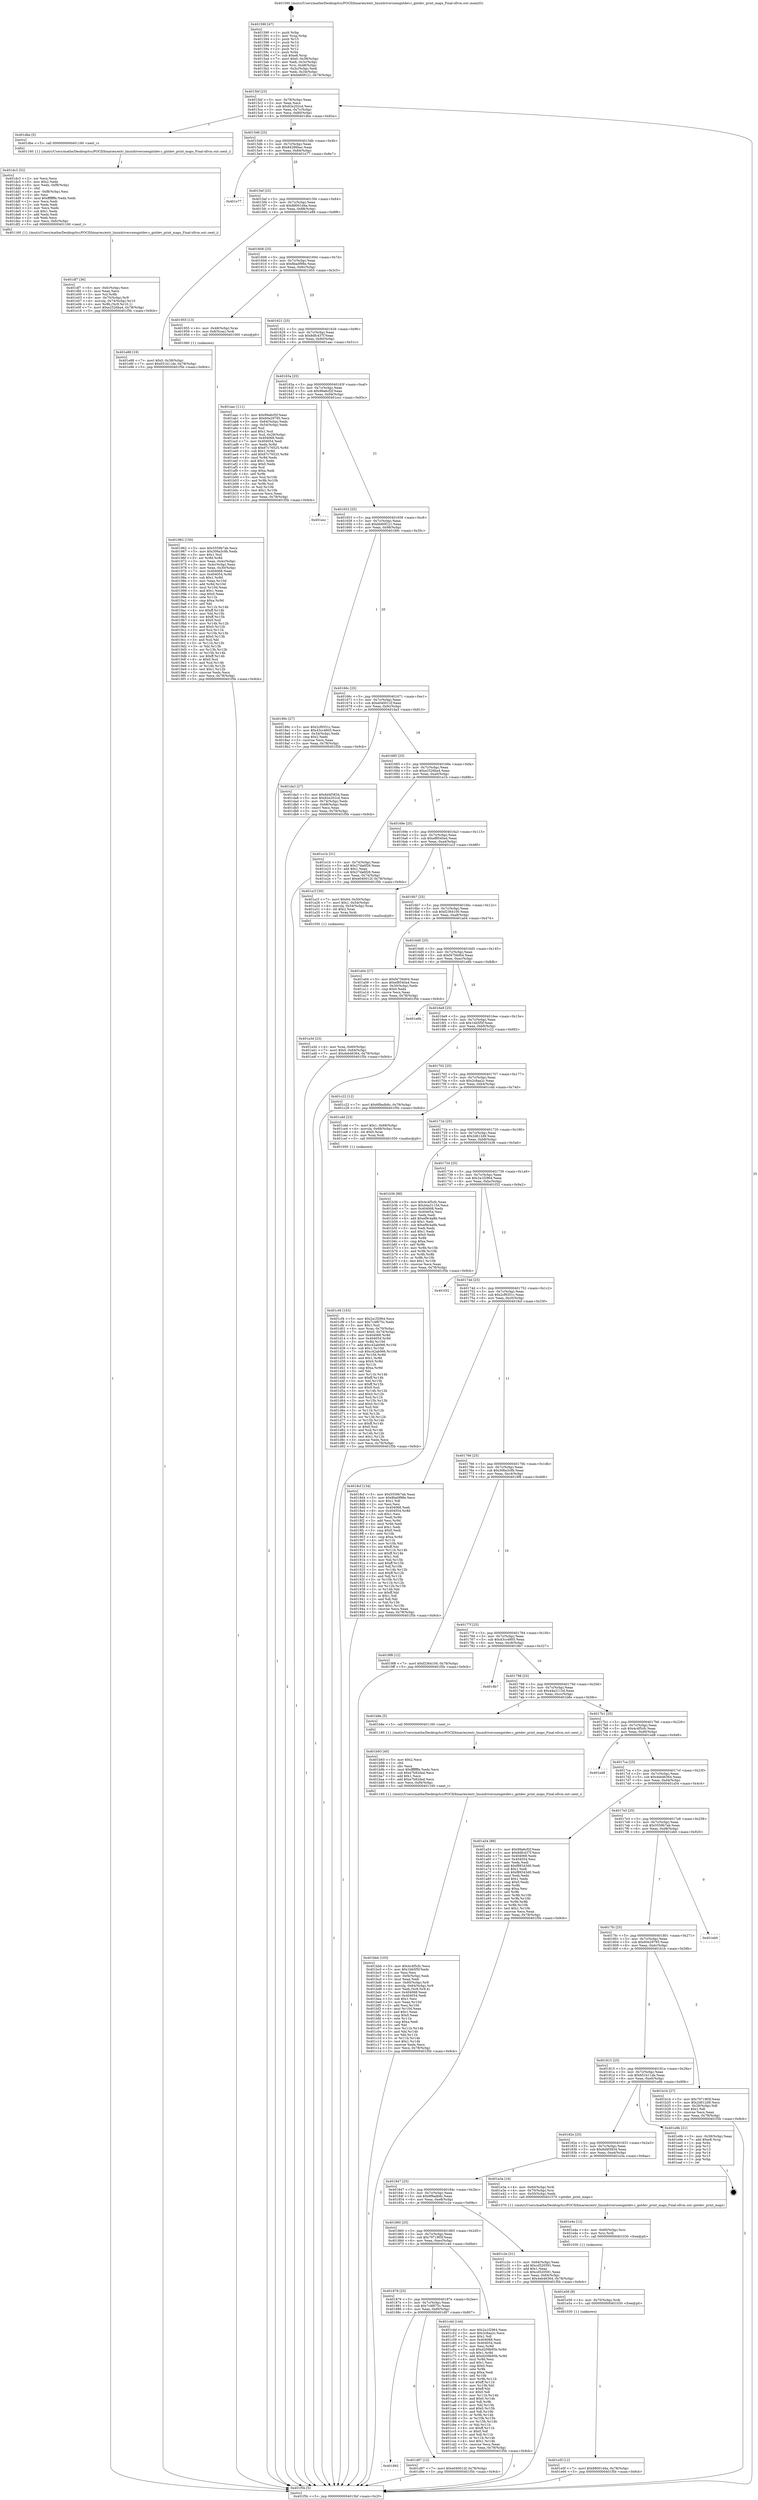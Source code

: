 digraph "0x401590" {
  label = "0x401590 (/mnt/c/Users/mathe/Desktop/tcc/POCII/binaries/extr_linuxdriversxengntdev.c_gntdev_print_maps_Final-ollvm.out::main(0))"
  labelloc = "t"
  node[shape=record]

  Entry [label="",width=0.3,height=0.3,shape=circle,fillcolor=black,style=filled]
  "0x4015bf" [label="{
     0x4015bf [23]\l
     | [instrs]\l
     &nbsp;&nbsp;0x4015bf \<+3\>: mov -0x78(%rbp),%eax\l
     &nbsp;&nbsp;0x4015c2 \<+2\>: mov %eax,%ecx\l
     &nbsp;&nbsp;0x4015c4 \<+6\>: sub $0x82e202cd,%ecx\l
     &nbsp;&nbsp;0x4015ca \<+3\>: mov %eax,-0x7c(%rbp)\l
     &nbsp;&nbsp;0x4015cd \<+3\>: mov %ecx,-0x80(%rbp)\l
     &nbsp;&nbsp;0x4015d0 \<+6\>: je 0000000000401dbe \<main+0x82e\>\l
  }"]
  "0x401dbe" [label="{
     0x401dbe [5]\l
     | [instrs]\l
     &nbsp;&nbsp;0x401dbe \<+5\>: call 0000000000401160 \<next_i\>\l
     | [calls]\l
     &nbsp;&nbsp;0x401160 \{1\} (/mnt/c/Users/mathe/Desktop/tcc/POCII/binaries/extr_linuxdriversxengntdev.c_gntdev_print_maps_Final-ollvm.out::next_i)\l
  }"]
  "0x4015d6" [label="{
     0x4015d6 [25]\l
     | [instrs]\l
     &nbsp;&nbsp;0x4015d6 \<+5\>: jmp 00000000004015db \<main+0x4b\>\l
     &nbsp;&nbsp;0x4015db \<+3\>: mov -0x7c(%rbp),%eax\l
     &nbsp;&nbsp;0x4015de \<+5\>: sub $0x84286bac,%eax\l
     &nbsp;&nbsp;0x4015e3 \<+6\>: mov %eax,-0x84(%rbp)\l
     &nbsp;&nbsp;0x4015e9 \<+6\>: je 0000000000401e77 \<main+0x8e7\>\l
  }"]
  Exit [label="",width=0.3,height=0.3,shape=circle,fillcolor=black,style=filled,peripheries=2]
  "0x401e77" [label="{
     0x401e77\l
  }", style=dashed]
  "0x4015ef" [label="{
     0x4015ef [25]\l
     | [instrs]\l
     &nbsp;&nbsp;0x4015ef \<+5\>: jmp 00000000004015f4 \<main+0x64\>\l
     &nbsp;&nbsp;0x4015f4 \<+3\>: mov -0x7c(%rbp),%eax\l
     &nbsp;&nbsp;0x4015f7 \<+5\>: sub $0x88001d4a,%eax\l
     &nbsp;&nbsp;0x4015fc \<+6\>: mov %eax,-0x88(%rbp)\l
     &nbsp;&nbsp;0x401602 \<+6\>: je 0000000000401e88 \<main+0x8f8\>\l
  }"]
  "0x401e5f" [label="{
     0x401e5f [12]\l
     | [instrs]\l
     &nbsp;&nbsp;0x401e5f \<+7\>: movl $0x88001d4a,-0x78(%rbp)\l
     &nbsp;&nbsp;0x401e66 \<+5\>: jmp 0000000000401f5b \<main+0x9cb\>\l
  }"]
  "0x401e88" [label="{
     0x401e88 [19]\l
     | [instrs]\l
     &nbsp;&nbsp;0x401e88 \<+7\>: movl $0x0,-0x38(%rbp)\l
     &nbsp;&nbsp;0x401e8f \<+7\>: movl $0x651b11de,-0x78(%rbp)\l
     &nbsp;&nbsp;0x401e96 \<+5\>: jmp 0000000000401f5b \<main+0x9cb\>\l
  }"]
  "0x401608" [label="{
     0x401608 [25]\l
     | [instrs]\l
     &nbsp;&nbsp;0x401608 \<+5\>: jmp 000000000040160d \<main+0x7d\>\l
     &nbsp;&nbsp;0x40160d \<+3\>: mov -0x7c(%rbp),%eax\l
     &nbsp;&nbsp;0x401610 \<+5\>: sub $0x8ba0f98e,%eax\l
     &nbsp;&nbsp;0x401615 \<+6\>: mov %eax,-0x8c(%rbp)\l
     &nbsp;&nbsp;0x40161b \<+6\>: je 0000000000401955 \<main+0x3c5\>\l
  }"]
  "0x401e56" [label="{
     0x401e56 [9]\l
     | [instrs]\l
     &nbsp;&nbsp;0x401e56 \<+4\>: mov -0x70(%rbp),%rdi\l
     &nbsp;&nbsp;0x401e5a \<+5\>: call 0000000000401030 \<free@plt\>\l
     | [calls]\l
     &nbsp;&nbsp;0x401030 \{1\} (unknown)\l
  }"]
  "0x401955" [label="{
     0x401955 [13]\l
     | [instrs]\l
     &nbsp;&nbsp;0x401955 \<+4\>: mov -0x48(%rbp),%rax\l
     &nbsp;&nbsp;0x401959 \<+4\>: mov 0x8(%rax),%rdi\l
     &nbsp;&nbsp;0x40195d \<+5\>: call 0000000000401060 \<atoi@plt\>\l
     | [calls]\l
     &nbsp;&nbsp;0x401060 \{1\} (unknown)\l
  }"]
  "0x401621" [label="{
     0x401621 [25]\l
     | [instrs]\l
     &nbsp;&nbsp;0x401621 \<+5\>: jmp 0000000000401626 \<main+0x96\>\l
     &nbsp;&nbsp;0x401626 \<+3\>: mov -0x7c(%rbp),%eax\l
     &nbsp;&nbsp;0x401629 \<+5\>: sub $0x8dfc437f,%eax\l
     &nbsp;&nbsp;0x40162e \<+6\>: mov %eax,-0x90(%rbp)\l
     &nbsp;&nbsp;0x401634 \<+6\>: je 0000000000401aac \<main+0x51c\>\l
  }"]
  "0x401e4a" [label="{
     0x401e4a [12]\l
     | [instrs]\l
     &nbsp;&nbsp;0x401e4a \<+4\>: mov -0x60(%rbp),%rsi\l
     &nbsp;&nbsp;0x401e4e \<+3\>: mov %rsi,%rdi\l
     &nbsp;&nbsp;0x401e51 \<+5\>: call 0000000000401030 \<free@plt\>\l
     | [calls]\l
     &nbsp;&nbsp;0x401030 \{1\} (unknown)\l
  }"]
  "0x401aac" [label="{
     0x401aac [111]\l
     | [instrs]\l
     &nbsp;&nbsp;0x401aac \<+5\>: mov $0x99a6cf2f,%eax\l
     &nbsp;&nbsp;0x401ab1 \<+5\>: mov $0x60e29795,%ecx\l
     &nbsp;&nbsp;0x401ab6 \<+3\>: mov -0x64(%rbp),%edx\l
     &nbsp;&nbsp;0x401ab9 \<+3\>: cmp -0x54(%rbp),%edx\l
     &nbsp;&nbsp;0x401abc \<+4\>: setl %sil\l
     &nbsp;&nbsp;0x401ac0 \<+4\>: and $0x1,%sil\l
     &nbsp;&nbsp;0x401ac4 \<+4\>: mov %sil,-0x29(%rbp)\l
     &nbsp;&nbsp;0x401ac8 \<+7\>: mov 0x404068,%edx\l
     &nbsp;&nbsp;0x401acf \<+7\>: mov 0x404054,%edi\l
     &nbsp;&nbsp;0x401ad6 \<+3\>: mov %edx,%r8d\l
     &nbsp;&nbsp;0x401ad9 \<+7\>: sub $0x67c76525,%r8d\l
     &nbsp;&nbsp;0x401ae0 \<+4\>: sub $0x1,%r8d\l
     &nbsp;&nbsp;0x401ae4 \<+7\>: add $0x67c76525,%r8d\l
     &nbsp;&nbsp;0x401aeb \<+4\>: imul %r8d,%edx\l
     &nbsp;&nbsp;0x401aef \<+3\>: and $0x1,%edx\l
     &nbsp;&nbsp;0x401af2 \<+3\>: cmp $0x0,%edx\l
     &nbsp;&nbsp;0x401af5 \<+4\>: sete %sil\l
     &nbsp;&nbsp;0x401af9 \<+3\>: cmp $0xa,%edi\l
     &nbsp;&nbsp;0x401afc \<+4\>: setl %r9b\l
     &nbsp;&nbsp;0x401b00 \<+3\>: mov %sil,%r10b\l
     &nbsp;&nbsp;0x401b03 \<+3\>: and %r9b,%r10b\l
     &nbsp;&nbsp;0x401b06 \<+3\>: xor %r9b,%sil\l
     &nbsp;&nbsp;0x401b09 \<+3\>: or %sil,%r10b\l
     &nbsp;&nbsp;0x401b0c \<+4\>: test $0x1,%r10b\l
     &nbsp;&nbsp;0x401b10 \<+3\>: cmovne %ecx,%eax\l
     &nbsp;&nbsp;0x401b13 \<+3\>: mov %eax,-0x78(%rbp)\l
     &nbsp;&nbsp;0x401b16 \<+5\>: jmp 0000000000401f5b \<main+0x9cb\>\l
  }"]
  "0x40163a" [label="{
     0x40163a [25]\l
     | [instrs]\l
     &nbsp;&nbsp;0x40163a \<+5\>: jmp 000000000040163f \<main+0xaf\>\l
     &nbsp;&nbsp;0x40163f \<+3\>: mov -0x7c(%rbp),%eax\l
     &nbsp;&nbsp;0x401642 \<+5\>: sub $0x99a6cf2f,%eax\l
     &nbsp;&nbsp;0x401647 \<+6\>: mov %eax,-0x94(%rbp)\l
     &nbsp;&nbsp;0x40164d \<+6\>: je 0000000000401ecc \<main+0x93c\>\l
  }"]
  "0x401df7" [label="{
     0x401df7 [36]\l
     | [instrs]\l
     &nbsp;&nbsp;0x401df7 \<+6\>: mov -0xfc(%rbp),%ecx\l
     &nbsp;&nbsp;0x401dfd \<+3\>: imul %eax,%ecx\l
     &nbsp;&nbsp;0x401e00 \<+3\>: mov %cl,%r8b\l
     &nbsp;&nbsp;0x401e03 \<+4\>: mov -0x70(%rbp),%r9\l
     &nbsp;&nbsp;0x401e07 \<+4\>: movslq -0x74(%rbp),%r10\l
     &nbsp;&nbsp;0x401e0b \<+4\>: mov %r8b,(%r9,%r10,1)\l
     &nbsp;&nbsp;0x401e0f \<+7\>: movl $0xe2526ba4,-0x78(%rbp)\l
     &nbsp;&nbsp;0x401e16 \<+5\>: jmp 0000000000401f5b \<main+0x9cb\>\l
  }"]
  "0x401ecc" [label="{
     0x401ecc\l
  }", style=dashed]
  "0x401653" [label="{
     0x401653 [25]\l
     | [instrs]\l
     &nbsp;&nbsp;0x401653 \<+5\>: jmp 0000000000401658 \<main+0xc8\>\l
     &nbsp;&nbsp;0x401658 \<+3\>: mov -0x7c(%rbp),%eax\l
     &nbsp;&nbsp;0x40165b \<+5\>: sub $0xbb60f121,%eax\l
     &nbsp;&nbsp;0x401660 \<+6\>: mov %eax,-0x98(%rbp)\l
     &nbsp;&nbsp;0x401666 \<+6\>: je 000000000040189c \<main+0x30c\>\l
  }"]
  "0x401dc3" [label="{
     0x401dc3 [52]\l
     | [instrs]\l
     &nbsp;&nbsp;0x401dc3 \<+2\>: xor %ecx,%ecx\l
     &nbsp;&nbsp;0x401dc5 \<+5\>: mov $0x2,%edx\l
     &nbsp;&nbsp;0x401dca \<+6\>: mov %edx,-0xf8(%rbp)\l
     &nbsp;&nbsp;0x401dd0 \<+1\>: cltd\l
     &nbsp;&nbsp;0x401dd1 \<+6\>: mov -0xf8(%rbp),%esi\l
     &nbsp;&nbsp;0x401dd7 \<+2\>: idiv %esi\l
     &nbsp;&nbsp;0x401dd9 \<+6\>: imul $0xfffffffe,%edx,%edx\l
     &nbsp;&nbsp;0x401ddf \<+2\>: mov %ecx,%edi\l
     &nbsp;&nbsp;0x401de1 \<+2\>: sub %edx,%edi\l
     &nbsp;&nbsp;0x401de3 \<+2\>: mov %ecx,%edx\l
     &nbsp;&nbsp;0x401de5 \<+3\>: sub $0x1,%edx\l
     &nbsp;&nbsp;0x401de8 \<+2\>: add %edx,%edi\l
     &nbsp;&nbsp;0x401dea \<+2\>: sub %edi,%ecx\l
     &nbsp;&nbsp;0x401dec \<+6\>: mov %ecx,-0xfc(%rbp)\l
     &nbsp;&nbsp;0x401df2 \<+5\>: call 0000000000401160 \<next_i\>\l
     | [calls]\l
     &nbsp;&nbsp;0x401160 \{1\} (/mnt/c/Users/mathe/Desktop/tcc/POCII/binaries/extr_linuxdriversxengntdev.c_gntdev_print_maps_Final-ollvm.out::next_i)\l
  }"]
  "0x40189c" [label="{
     0x40189c [27]\l
     | [instrs]\l
     &nbsp;&nbsp;0x40189c \<+5\>: mov $0x2cf9351c,%eax\l
     &nbsp;&nbsp;0x4018a1 \<+5\>: mov $0x43cc4805,%ecx\l
     &nbsp;&nbsp;0x4018a6 \<+3\>: mov -0x34(%rbp),%edx\l
     &nbsp;&nbsp;0x4018a9 \<+3\>: cmp $0x2,%edx\l
     &nbsp;&nbsp;0x4018ac \<+3\>: cmovne %ecx,%eax\l
     &nbsp;&nbsp;0x4018af \<+3\>: mov %eax,-0x78(%rbp)\l
     &nbsp;&nbsp;0x4018b2 \<+5\>: jmp 0000000000401f5b \<main+0x9cb\>\l
  }"]
  "0x40166c" [label="{
     0x40166c [25]\l
     | [instrs]\l
     &nbsp;&nbsp;0x40166c \<+5\>: jmp 0000000000401671 \<main+0xe1\>\l
     &nbsp;&nbsp;0x401671 \<+3\>: mov -0x7c(%rbp),%eax\l
     &nbsp;&nbsp;0x401674 \<+5\>: sub $0xe040012f,%eax\l
     &nbsp;&nbsp;0x401679 \<+6\>: mov %eax,-0x9c(%rbp)\l
     &nbsp;&nbsp;0x40167f \<+6\>: je 0000000000401da3 \<main+0x813\>\l
  }"]
  "0x401f5b" [label="{
     0x401f5b [5]\l
     | [instrs]\l
     &nbsp;&nbsp;0x401f5b \<+5\>: jmp 00000000004015bf \<main+0x2f\>\l
  }"]
  "0x401590" [label="{
     0x401590 [47]\l
     | [instrs]\l
     &nbsp;&nbsp;0x401590 \<+1\>: push %rbp\l
     &nbsp;&nbsp;0x401591 \<+3\>: mov %rsp,%rbp\l
     &nbsp;&nbsp;0x401594 \<+2\>: push %r15\l
     &nbsp;&nbsp;0x401596 \<+2\>: push %r14\l
     &nbsp;&nbsp;0x401598 \<+2\>: push %r13\l
     &nbsp;&nbsp;0x40159a \<+2\>: push %r12\l
     &nbsp;&nbsp;0x40159c \<+1\>: push %rbx\l
     &nbsp;&nbsp;0x40159d \<+7\>: sub $0xe8,%rsp\l
     &nbsp;&nbsp;0x4015a4 \<+7\>: movl $0x0,-0x38(%rbp)\l
     &nbsp;&nbsp;0x4015ab \<+3\>: mov %edi,-0x3c(%rbp)\l
     &nbsp;&nbsp;0x4015ae \<+4\>: mov %rsi,-0x48(%rbp)\l
     &nbsp;&nbsp;0x4015b2 \<+3\>: mov -0x3c(%rbp),%edi\l
     &nbsp;&nbsp;0x4015b5 \<+3\>: mov %edi,-0x34(%rbp)\l
     &nbsp;&nbsp;0x4015b8 \<+7\>: movl $0xbb60f121,-0x78(%rbp)\l
  }"]
  "0x401892" [label="{
     0x401892\l
  }", style=dashed]
  "0x401da3" [label="{
     0x401da3 [27]\l
     | [instrs]\l
     &nbsp;&nbsp;0x401da3 \<+5\>: mov $0x6d4f3834,%eax\l
     &nbsp;&nbsp;0x401da8 \<+5\>: mov $0x82e202cd,%ecx\l
     &nbsp;&nbsp;0x401dad \<+3\>: mov -0x74(%rbp),%edx\l
     &nbsp;&nbsp;0x401db0 \<+3\>: cmp -0x68(%rbp),%edx\l
     &nbsp;&nbsp;0x401db3 \<+3\>: cmovl %ecx,%eax\l
     &nbsp;&nbsp;0x401db6 \<+3\>: mov %eax,-0x78(%rbp)\l
     &nbsp;&nbsp;0x401db9 \<+5\>: jmp 0000000000401f5b \<main+0x9cb\>\l
  }"]
  "0x401685" [label="{
     0x401685 [25]\l
     | [instrs]\l
     &nbsp;&nbsp;0x401685 \<+5\>: jmp 000000000040168a \<main+0xfa\>\l
     &nbsp;&nbsp;0x40168a \<+3\>: mov -0x7c(%rbp),%eax\l
     &nbsp;&nbsp;0x40168d \<+5\>: sub $0xe2526ba4,%eax\l
     &nbsp;&nbsp;0x401692 \<+6\>: mov %eax,-0xa0(%rbp)\l
     &nbsp;&nbsp;0x401698 \<+6\>: je 0000000000401e1b \<main+0x88b\>\l
  }"]
  "0x401d97" [label="{
     0x401d97 [12]\l
     | [instrs]\l
     &nbsp;&nbsp;0x401d97 \<+7\>: movl $0xe040012f,-0x78(%rbp)\l
     &nbsp;&nbsp;0x401d9e \<+5\>: jmp 0000000000401f5b \<main+0x9cb\>\l
  }"]
  "0x401e1b" [label="{
     0x401e1b [31]\l
     | [instrs]\l
     &nbsp;&nbsp;0x401e1b \<+3\>: mov -0x74(%rbp),%eax\l
     &nbsp;&nbsp;0x401e1e \<+5\>: add $0x27da6f26,%eax\l
     &nbsp;&nbsp;0x401e23 \<+3\>: add $0x1,%eax\l
     &nbsp;&nbsp;0x401e26 \<+5\>: sub $0x27da6f26,%eax\l
     &nbsp;&nbsp;0x401e2b \<+3\>: mov %eax,-0x74(%rbp)\l
     &nbsp;&nbsp;0x401e2e \<+7\>: movl $0xe040012f,-0x78(%rbp)\l
     &nbsp;&nbsp;0x401e35 \<+5\>: jmp 0000000000401f5b \<main+0x9cb\>\l
  }"]
  "0x40169e" [label="{
     0x40169e [25]\l
     | [instrs]\l
     &nbsp;&nbsp;0x40169e \<+5\>: jmp 00000000004016a3 \<main+0x113\>\l
     &nbsp;&nbsp;0x4016a3 \<+3\>: mov -0x7c(%rbp),%eax\l
     &nbsp;&nbsp;0x4016a6 \<+5\>: sub $0xef8540a4,%eax\l
     &nbsp;&nbsp;0x4016ab \<+6\>: mov %eax,-0xa4(%rbp)\l
     &nbsp;&nbsp;0x4016b1 \<+6\>: je 0000000000401a1f \<main+0x48f\>\l
  }"]
  "0x401cf4" [label="{
     0x401cf4 [163]\l
     | [instrs]\l
     &nbsp;&nbsp;0x401cf4 \<+5\>: mov $0x2a1f2964,%ecx\l
     &nbsp;&nbsp;0x401cf9 \<+5\>: mov $0x7c4f675c,%edx\l
     &nbsp;&nbsp;0x401cfe \<+3\>: mov $0x1,%sil\l
     &nbsp;&nbsp;0x401d01 \<+4\>: mov %rax,-0x70(%rbp)\l
     &nbsp;&nbsp;0x401d05 \<+7\>: movl $0x0,-0x74(%rbp)\l
     &nbsp;&nbsp;0x401d0c \<+8\>: mov 0x404068,%r8d\l
     &nbsp;&nbsp;0x401d14 \<+8\>: mov 0x404054,%r9d\l
     &nbsp;&nbsp;0x401d1c \<+3\>: mov %r8d,%r10d\l
     &nbsp;&nbsp;0x401d1f \<+7\>: add $0xc42ab066,%r10d\l
     &nbsp;&nbsp;0x401d26 \<+4\>: sub $0x1,%r10d\l
     &nbsp;&nbsp;0x401d2a \<+7\>: sub $0xc42ab066,%r10d\l
     &nbsp;&nbsp;0x401d31 \<+4\>: imul %r10d,%r8d\l
     &nbsp;&nbsp;0x401d35 \<+4\>: and $0x1,%r8d\l
     &nbsp;&nbsp;0x401d39 \<+4\>: cmp $0x0,%r8d\l
     &nbsp;&nbsp;0x401d3d \<+4\>: sete %r11b\l
     &nbsp;&nbsp;0x401d41 \<+4\>: cmp $0xa,%r9d\l
     &nbsp;&nbsp;0x401d45 \<+3\>: setl %bl\l
     &nbsp;&nbsp;0x401d48 \<+3\>: mov %r11b,%r14b\l
     &nbsp;&nbsp;0x401d4b \<+4\>: xor $0xff,%r14b\l
     &nbsp;&nbsp;0x401d4f \<+3\>: mov %bl,%r15b\l
     &nbsp;&nbsp;0x401d52 \<+4\>: xor $0xff,%r15b\l
     &nbsp;&nbsp;0x401d56 \<+4\>: xor $0x0,%sil\l
     &nbsp;&nbsp;0x401d5a \<+3\>: mov %r14b,%r12b\l
     &nbsp;&nbsp;0x401d5d \<+4\>: and $0x0,%r12b\l
     &nbsp;&nbsp;0x401d61 \<+3\>: and %sil,%r11b\l
     &nbsp;&nbsp;0x401d64 \<+3\>: mov %r15b,%r13b\l
     &nbsp;&nbsp;0x401d67 \<+4\>: and $0x0,%r13b\l
     &nbsp;&nbsp;0x401d6b \<+3\>: and %sil,%bl\l
     &nbsp;&nbsp;0x401d6e \<+3\>: or %r11b,%r12b\l
     &nbsp;&nbsp;0x401d71 \<+3\>: or %bl,%r13b\l
     &nbsp;&nbsp;0x401d74 \<+3\>: xor %r13b,%r12b\l
     &nbsp;&nbsp;0x401d77 \<+3\>: or %r15b,%r14b\l
     &nbsp;&nbsp;0x401d7a \<+4\>: xor $0xff,%r14b\l
     &nbsp;&nbsp;0x401d7e \<+4\>: or $0x0,%sil\l
     &nbsp;&nbsp;0x401d82 \<+3\>: and %sil,%r14b\l
     &nbsp;&nbsp;0x401d85 \<+3\>: or %r14b,%r12b\l
     &nbsp;&nbsp;0x401d88 \<+4\>: test $0x1,%r12b\l
     &nbsp;&nbsp;0x401d8c \<+3\>: cmovne %edx,%ecx\l
     &nbsp;&nbsp;0x401d8f \<+3\>: mov %ecx,-0x78(%rbp)\l
     &nbsp;&nbsp;0x401d92 \<+5\>: jmp 0000000000401f5b \<main+0x9cb\>\l
  }"]
  "0x401a1f" [label="{
     0x401a1f [30]\l
     | [instrs]\l
     &nbsp;&nbsp;0x401a1f \<+7\>: movl $0x64,-0x50(%rbp)\l
     &nbsp;&nbsp;0x401a26 \<+7\>: movl $0x1,-0x54(%rbp)\l
     &nbsp;&nbsp;0x401a2d \<+4\>: movslq -0x54(%rbp),%rax\l
     &nbsp;&nbsp;0x401a31 \<+4\>: shl $0x2,%rax\l
     &nbsp;&nbsp;0x401a35 \<+3\>: mov %rax,%rdi\l
     &nbsp;&nbsp;0x401a38 \<+5\>: call 0000000000401050 \<malloc@plt\>\l
     | [calls]\l
     &nbsp;&nbsp;0x401050 \{1\} (unknown)\l
  }"]
  "0x4016b7" [label="{
     0x4016b7 [25]\l
     | [instrs]\l
     &nbsp;&nbsp;0x4016b7 \<+5\>: jmp 00000000004016bc \<main+0x12c\>\l
     &nbsp;&nbsp;0x4016bc \<+3\>: mov -0x7c(%rbp),%eax\l
     &nbsp;&nbsp;0x4016bf \<+5\>: sub $0xf2364100,%eax\l
     &nbsp;&nbsp;0x4016c4 \<+6\>: mov %eax,-0xa8(%rbp)\l
     &nbsp;&nbsp;0x4016ca \<+6\>: je 0000000000401a04 \<main+0x474\>\l
  }"]
  "0x401879" [label="{
     0x401879 [25]\l
     | [instrs]\l
     &nbsp;&nbsp;0x401879 \<+5\>: jmp 000000000040187e \<main+0x2ee\>\l
     &nbsp;&nbsp;0x40187e \<+3\>: mov -0x7c(%rbp),%eax\l
     &nbsp;&nbsp;0x401881 \<+5\>: sub $0x7c4f675c,%eax\l
     &nbsp;&nbsp;0x401886 \<+6\>: mov %eax,-0xf0(%rbp)\l
     &nbsp;&nbsp;0x40188c \<+6\>: je 0000000000401d97 \<main+0x807\>\l
  }"]
  "0x401a04" [label="{
     0x401a04 [27]\l
     | [instrs]\l
     &nbsp;&nbsp;0x401a04 \<+5\>: mov $0xf4756d04,%eax\l
     &nbsp;&nbsp;0x401a09 \<+5\>: mov $0xef8540a4,%ecx\l
     &nbsp;&nbsp;0x401a0e \<+3\>: mov -0x30(%rbp),%edx\l
     &nbsp;&nbsp;0x401a11 \<+3\>: cmp $0x0,%edx\l
     &nbsp;&nbsp;0x401a14 \<+3\>: cmove %ecx,%eax\l
     &nbsp;&nbsp;0x401a17 \<+3\>: mov %eax,-0x78(%rbp)\l
     &nbsp;&nbsp;0x401a1a \<+5\>: jmp 0000000000401f5b \<main+0x9cb\>\l
  }"]
  "0x4016d0" [label="{
     0x4016d0 [25]\l
     | [instrs]\l
     &nbsp;&nbsp;0x4016d0 \<+5\>: jmp 00000000004016d5 \<main+0x145\>\l
     &nbsp;&nbsp;0x4016d5 \<+3\>: mov -0x7c(%rbp),%eax\l
     &nbsp;&nbsp;0x4016d8 \<+5\>: sub $0xf4756d04,%eax\l
     &nbsp;&nbsp;0x4016dd \<+6\>: mov %eax,-0xac(%rbp)\l
     &nbsp;&nbsp;0x4016e3 \<+6\>: je 0000000000401e6b \<main+0x8db\>\l
  }"]
  "0x401c4d" [label="{
     0x401c4d [144]\l
     | [instrs]\l
     &nbsp;&nbsp;0x401c4d \<+5\>: mov $0x2a1f2964,%eax\l
     &nbsp;&nbsp;0x401c52 \<+5\>: mov $0x2c8aa2c,%ecx\l
     &nbsp;&nbsp;0x401c57 \<+2\>: mov $0x1,%dl\l
     &nbsp;&nbsp;0x401c59 \<+7\>: mov 0x404068,%esi\l
     &nbsp;&nbsp;0x401c60 \<+7\>: mov 0x404054,%edi\l
     &nbsp;&nbsp;0x401c67 \<+3\>: mov %esi,%r8d\l
     &nbsp;&nbsp;0x401c6a \<+7\>: sub $0xd209b95b,%r8d\l
     &nbsp;&nbsp;0x401c71 \<+4\>: sub $0x1,%r8d\l
     &nbsp;&nbsp;0x401c75 \<+7\>: add $0xd209b95b,%r8d\l
     &nbsp;&nbsp;0x401c7c \<+4\>: imul %r8d,%esi\l
     &nbsp;&nbsp;0x401c80 \<+3\>: and $0x1,%esi\l
     &nbsp;&nbsp;0x401c83 \<+3\>: cmp $0x0,%esi\l
     &nbsp;&nbsp;0x401c86 \<+4\>: sete %r9b\l
     &nbsp;&nbsp;0x401c8a \<+3\>: cmp $0xa,%edi\l
     &nbsp;&nbsp;0x401c8d \<+4\>: setl %r10b\l
     &nbsp;&nbsp;0x401c91 \<+3\>: mov %r9b,%r11b\l
     &nbsp;&nbsp;0x401c94 \<+4\>: xor $0xff,%r11b\l
     &nbsp;&nbsp;0x401c98 \<+3\>: mov %r10b,%bl\l
     &nbsp;&nbsp;0x401c9b \<+3\>: xor $0xff,%bl\l
     &nbsp;&nbsp;0x401c9e \<+3\>: xor $0x0,%dl\l
     &nbsp;&nbsp;0x401ca1 \<+3\>: mov %r11b,%r14b\l
     &nbsp;&nbsp;0x401ca4 \<+4\>: and $0x0,%r14b\l
     &nbsp;&nbsp;0x401ca8 \<+3\>: and %dl,%r9b\l
     &nbsp;&nbsp;0x401cab \<+3\>: mov %bl,%r15b\l
     &nbsp;&nbsp;0x401cae \<+4\>: and $0x0,%r15b\l
     &nbsp;&nbsp;0x401cb2 \<+3\>: and %dl,%r10b\l
     &nbsp;&nbsp;0x401cb5 \<+3\>: or %r9b,%r14b\l
     &nbsp;&nbsp;0x401cb8 \<+3\>: or %r10b,%r15b\l
     &nbsp;&nbsp;0x401cbb \<+3\>: xor %r15b,%r14b\l
     &nbsp;&nbsp;0x401cbe \<+3\>: or %bl,%r11b\l
     &nbsp;&nbsp;0x401cc1 \<+4\>: xor $0xff,%r11b\l
     &nbsp;&nbsp;0x401cc5 \<+3\>: or $0x0,%dl\l
     &nbsp;&nbsp;0x401cc8 \<+3\>: and %dl,%r11b\l
     &nbsp;&nbsp;0x401ccb \<+3\>: or %r11b,%r14b\l
     &nbsp;&nbsp;0x401cce \<+4\>: test $0x1,%r14b\l
     &nbsp;&nbsp;0x401cd2 \<+3\>: cmovne %ecx,%eax\l
     &nbsp;&nbsp;0x401cd5 \<+3\>: mov %eax,-0x78(%rbp)\l
     &nbsp;&nbsp;0x401cd8 \<+5\>: jmp 0000000000401f5b \<main+0x9cb\>\l
  }"]
  "0x401e6b" [label="{
     0x401e6b\l
  }", style=dashed]
  "0x4016e9" [label="{
     0x4016e9 [25]\l
     | [instrs]\l
     &nbsp;&nbsp;0x4016e9 \<+5\>: jmp 00000000004016ee \<main+0x15e\>\l
     &nbsp;&nbsp;0x4016ee \<+3\>: mov -0x7c(%rbp),%eax\l
     &nbsp;&nbsp;0x4016f1 \<+5\>: sub $0x1bb5f5f,%eax\l
     &nbsp;&nbsp;0x4016f6 \<+6\>: mov %eax,-0xb0(%rbp)\l
     &nbsp;&nbsp;0x4016fc \<+6\>: je 0000000000401c22 \<main+0x692\>\l
  }"]
  "0x401860" [label="{
     0x401860 [25]\l
     | [instrs]\l
     &nbsp;&nbsp;0x401860 \<+5\>: jmp 0000000000401865 \<main+0x2d5\>\l
     &nbsp;&nbsp;0x401865 \<+3\>: mov -0x7c(%rbp),%eax\l
     &nbsp;&nbsp;0x401868 \<+5\>: sub $0x79719f3f,%eax\l
     &nbsp;&nbsp;0x40186d \<+6\>: mov %eax,-0xec(%rbp)\l
     &nbsp;&nbsp;0x401873 \<+6\>: je 0000000000401c4d \<main+0x6bd\>\l
  }"]
  "0x401c22" [label="{
     0x401c22 [12]\l
     | [instrs]\l
     &nbsp;&nbsp;0x401c22 \<+7\>: movl $0x6f9adb8c,-0x78(%rbp)\l
     &nbsp;&nbsp;0x401c29 \<+5\>: jmp 0000000000401f5b \<main+0x9cb\>\l
  }"]
  "0x401702" [label="{
     0x401702 [25]\l
     | [instrs]\l
     &nbsp;&nbsp;0x401702 \<+5\>: jmp 0000000000401707 \<main+0x177\>\l
     &nbsp;&nbsp;0x401707 \<+3\>: mov -0x7c(%rbp),%eax\l
     &nbsp;&nbsp;0x40170a \<+5\>: sub $0x2c8aa2c,%eax\l
     &nbsp;&nbsp;0x40170f \<+6\>: mov %eax,-0xb4(%rbp)\l
     &nbsp;&nbsp;0x401715 \<+6\>: je 0000000000401cdd \<main+0x74d\>\l
  }"]
  "0x401c2e" [label="{
     0x401c2e [31]\l
     | [instrs]\l
     &nbsp;&nbsp;0x401c2e \<+3\>: mov -0x64(%rbp),%eax\l
     &nbsp;&nbsp;0x401c31 \<+5\>: add $0xcd520591,%eax\l
     &nbsp;&nbsp;0x401c36 \<+3\>: add $0x1,%eax\l
     &nbsp;&nbsp;0x401c39 \<+5\>: sub $0xcd520591,%eax\l
     &nbsp;&nbsp;0x401c3e \<+3\>: mov %eax,-0x64(%rbp)\l
     &nbsp;&nbsp;0x401c41 \<+7\>: movl $0x4eb46364,-0x78(%rbp)\l
     &nbsp;&nbsp;0x401c48 \<+5\>: jmp 0000000000401f5b \<main+0x9cb\>\l
  }"]
  "0x401cdd" [label="{
     0x401cdd [23]\l
     | [instrs]\l
     &nbsp;&nbsp;0x401cdd \<+7\>: movl $0x1,-0x68(%rbp)\l
     &nbsp;&nbsp;0x401ce4 \<+4\>: movslq -0x68(%rbp),%rax\l
     &nbsp;&nbsp;0x401ce8 \<+4\>: shl $0x0,%rax\l
     &nbsp;&nbsp;0x401cec \<+3\>: mov %rax,%rdi\l
     &nbsp;&nbsp;0x401cef \<+5\>: call 0000000000401050 \<malloc@plt\>\l
     | [calls]\l
     &nbsp;&nbsp;0x401050 \{1\} (unknown)\l
  }"]
  "0x40171b" [label="{
     0x40171b [25]\l
     | [instrs]\l
     &nbsp;&nbsp;0x40171b \<+5\>: jmp 0000000000401720 \<main+0x190\>\l
     &nbsp;&nbsp;0x401720 \<+3\>: mov -0x7c(%rbp),%eax\l
     &nbsp;&nbsp;0x401723 \<+5\>: sub $0x2d612d9,%eax\l
     &nbsp;&nbsp;0x401728 \<+6\>: mov %eax,-0xb8(%rbp)\l
     &nbsp;&nbsp;0x40172e \<+6\>: je 0000000000401b36 \<main+0x5a6\>\l
  }"]
  "0x401847" [label="{
     0x401847 [25]\l
     | [instrs]\l
     &nbsp;&nbsp;0x401847 \<+5\>: jmp 000000000040184c \<main+0x2bc\>\l
     &nbsp;&nbsp;0x40184c \<+3\>: mov -0x7c(%rbp),%eax\l
     &nbsp;&nbsp;0x40184f \<+5\>: sub $0x6f9adb8c,%eax\l
     &nbsp;&nbsp;0x401854 \<+6\>: mov %eax,-0xe8(%rbp)\l
     &nbsp;&nbsp;0x40185a \<+6\>: je 0000000000401c2e \<main+0x69e\>\l
  }"]
  "0x401b36" [label="{
     0x401b36 [88]\l
     | [instrs]\l
     &nbsp;&nbsp;0x401b36 \<+5\>: mov $0x4c4f5cfc,%eax\l
     &nbsp;&nbsp;0x401b3b \<+5\>: mov $0x44a3115d,%ecx\l
     &nbsp;&nbsp;0x401b40 \<+7\>: mov 0x404068,%edx\l
     &nbsp;&nbsp;0x401b47 \<+7\>: mov 0x404054,%esi\l
     &nbsp;&nbsp;0x401b4e \<+2\>: mov %edx,%edi\l
     &nbsp;&nbsp;0x401b50 \<+6\>: add $0xef9c4a8b,%edi\l
     &nbsp;&nbsp;0x401b56 \<+3\>: sub $0x1,%edi\l
     &nbsp;&nbsp;0x401b59 \<+6\>: sub $0xef9c4a8b,%edi\l
     &nbsp;&nbsp;0x401b5f \<+3\>: imul %edi,%edx\l
     &nbsp;&nbsp;0x401b62 \<+3\>: and $0x1,%edx\l
     &nbsp;&nbsp;0x401b65 \<+3\>: cmp $0x0,%edx\l
     &nbsp;&nbsp;0x401b68 \<+4\>: sete %r8b\l
     &nbsp;&nbsp;0x401b6c \<+3\>: cmp $0xa,%esi\l
     &nbsp;&nbsp;0x401b6f \<+4\>: setl %r9b\l
     &nbsp;&nbsp;0x401b73 \<+3\>: mov %r8b,%r10b\l
     &nbsp;&nbsp;0x401b76 \<+3\>: and %r9b,%r10b\l
     &nbsp;&nbsp;0x401b79 \<+3\>: xor %r9b,%r8b\l
     &nbsp;&nbsp;0x401b7c \<+3\>: or %r8b,%r10b\l
     &nbsp;&nbsp;0x401b7f \<+4\>: test $0x1,%r10b\l
     &nbsp;&nbsp;0x401b83 \<+3\>: cmovne %ecx,%eax\l
     &nbsp;&nbsp;0x401b86 \<+3\>: mov %eax,-0x78(%rbp)\l
     &nbsp;&nbsp;0x401b89 \<+5\>: jmp 0000000000401f5b \<main+0x9cb\>\l
  }"]
  "0x401734" [label="{
     0x401734 [25]\l
     | [instrs]\l
     &nbsp;&nbsp;0x401734 \<+5\>: jmp 0000000000401739 \<main+0x1a9\>\l
     &nbsp;&nbsp;0x401739 \<+3\>: mov -0x7c(%rbp),%eax\l
     &nbsp;&nbsp;0x40173c \<+5\>: sub $0x2a1f2964,%eax\l
     &nbsp;&nbsp;0x401741 \<+6\>: mov %eax,-0xbc(%rbp)\l
     &nbsp;&nbsp;0x401747 \<+6\>: je 0000000000401f32 \<main+0x9a2\>\l
  }"]
  "0x401e3a" [label="{
     0x401e3a [16]\l
     | [instrs]\l
     &nbsp;&nbsp;0x401e3a \<+4\>: mov -0x60(%rbp),%rdi\l
     &nbsp;&nbsp;0x401e3e \<+4\>: mov -0x70(%rbp),%rsi\l
     &nbsp;&nbsp;0x401e42 \<+3\>: mov -0x50(%rbp),%edx\l
     &nbsp;&nbsp;0x401e45 \<+5\>: call 0000000000401570 \<gntdev_print_maps\>\l
     | [calls]\l
     &nbsp;&nbsp;0x401570 \{1\} (/mnt/c/Users/mathe/Desktop/tcc/POCII/binaries/extr_linuxdriversxengntdev.c_gntdev_print_maps_Final-ollvm.out::gntdev_print_maps)\l
  }"]
  "0x401f32" [label="{
     0x401f32\l
  }", style=dashed]
  "0x40174d" [label="{
     0x40174d [25]\l
     | [instrs]\l
     &nbsp;&nbsp;0x40174d \<+5\>: jmp 0000000000401752 \<main+0x1c2\>\l
     &nbsp;&nbsp;0x401752 \<+3\>: mov -0x7c(%rbp),%eax\l
     &nbsp;&nbsp;0x401755 \<+5\>: sub $0x2cf9351c,%eax\l
     &nbsp;&nbsp;0x40175a \<+6\>: mov %eax,-0xc0(%rbp)\l
     &nbsp;&nbsp;0x401760 \<+6\>: je 00000000004018cf \<main+0x33f\>\l
  }"]
  "0x40182e" [label="{
     0x40182e [25]\l
     | [instrs]\l
     &nbsp;&nbsp;0x40182e \<+5\>: jmp 0000000000401833 \<main+0x2a3\>\l
     &nbsp;&nbsp;0x401833 \<+3\>: mov -0x7c(%rbp),%eax\l
     &nbsp;&nbsp;0x401836 \<+5\>: sub $0x6d4f3834,%eax\l
     &nbsp;&nbsp;0x40183b \<+6\>: mov %eax,-0xe4(%rbp)\l
     &nbsp;&nbsp;0x401841 \<+6\>: je 0000000000401e3a \<main+0x8aa\>\l
  }"]
  "0x4018cf" [label="{
     0x4018cf [134]\l
     | [instrs]\l
     &nbsp;&nbsp;0x4018cf \<+5\>: mov $0x5559b7ab,%eax\l
     &nbsp;&nbsp;0x4018d4 \<+5\>: mov $0x8ba0f98e,%ecx\l
     &nbsp;&nbsp;0x4018d9 \<+2\>: mov $0x1,%dl\l
     &nbsp;&nbsp;0x4018db \<+2\>: xor %esi,%esi\l
     &nbsp;&nbsp;0x4018dd \<+7\>: mov 0x404068,%edi\l
     &nbsp;&nbsp;0x4018e4 \<+8\>: mov 0x404054,%r8d\l
     &nbsp;&nbsp;0x4018ec \<+3\>: sub $0x1,%esi\l
     &nbsp;&nbsp;0x4018ef \<+3\>: mov %edi,%r9d\l
     &nbsp;&nbsp;0x4018f2 \<+3\>: add %esi,%r9d\l
     &nbsp;&nbsp;0x4018f5 \<+4\>: imul %r9d,%edi\l
     &nbsp;&nbsp;0x4018f9 \<+3\>: and $0x1,%edi\l
     &nbsp;&nbsp;0x4018fc \<+3\>: cmp $0x0,%edi\l
     &nbsp;&nbsp;0x4018ff \<+4\>: sete %r10b\l
     &nbsp;&nbsp;0x401903 \<+4\>: cmp $0xa,%r8d\l
     &nbsp;&nbsp;0x401907 \<+4\>: setl %r11b\l
     &nbsp;&nbsp;0x40190b \<+3\>: mov %r10b,%bl\l
     &nbsp;&nbsp;0x40190e \<+3\>: xor $0xff,%bl\l
     &nbsp;&nbsp;0x401911 \<+3\>: mov %r11b,%r14b\l
     &nbsp;&nbsp;0x401914 \<+4\>: xor $0xff,%r14b\l
     &nbsp;&nbsp;0x401918 \<+3\>: xor $0x1,%dl\l
     &nbsp;&nbsp;0x40191b \<+3\>: mov %bl,%r15b\l
     &nbsp;&nbsp;0x40191e \<+4\>: and $0xff,%r15b\l
     &nbsp;&nbsp;0x401922 \<+3\>: and %dl,%r10b\l
     &nbsp;&nbsp;0x401925 \<+3\>: mov %r14b,%r12b\l
     &nbsp;&nbsp;0x401928 \<+4\>: and $0xff,%r12b\l
     &nbsp;&nbsp;0x40192c \<+3\>: and %dl,%r11b\l
     &nbsp;&nbsp;0x40192f \<+3\>: or %r10b,%r15b\l
     &nbsp;&nbsp;0x401932 \<+3\>: or %r11b,%r12b\l
     &nbsp;&nbsp;0x401935 \<+3\>: xor %r12b,%r15b\l
     &nbsp;&nbsp;0x401938 \<+3\>: or %r14b,%bl\l
     &nbsp;&nbsp;0x40193b \<+3\>: xor $0xff,%bl\l
     &nbsp;&nbsp;0x40193e \<+3\>: or $0x1,%dl\l
     &nbsp;&nbsp;0x401941 \<+2\>: and %dl,%bl\l
     &nbsp;&nbsp;0x401943 \<+3\>: or %bl,%r15b\l
     &nbsp;&nbsp;0x401946 \<+4\>: test $0x1,%r15b\l
     &nbsp;&nbsp;0x40194a \<+3\>: cmovne %ecx,%eax\l
     &nbsp;&nbsp;0x40194d \<+3\>: mov %eax,-0x78(%rbp)\l
     &nbsp;&nbsp;0x401950 \<+5\>: jmp 0000000000401f5b \<main+0x9cb\>\l
  }"]
  "0x401766" [label="{
     0x401766 [25]\l
     | [instrs]\l
     &nbsp;&nbsp;0x401766 \<+5\>: jmp 000000000040176b \<main+0x1db\>\l
     &nbsp;&nbsp;0x40176b \<+3\>: mov -0x7c(%rbp),%eax\l
     &nbsp;&nbsp;0x40176e \<+5\>: sub $0x306a3c9b,%eax\l
     &nbsp;&nbsp;0x401773 \<+6\>: mov %eax,-0xc4(%rbp)\l
     &nbsp;&nbsp;0x401779 \<+6\>: je 00000000004019f8 \<main+0x468\>\l
  }"]
  "0x401962" [label="{
     0x401962 [150]\l
     | [instrs]\l
     &nbsp;&nbsp;0x401962 \<+5\>: mov $0x5559b7ab,%ecx\l
     &nbsp;&nbsp;0x401967 \<+5\>: mov $0x306a3c9b,%edx\l
     &nbsp;&nbsp;0x40196c \<+3\>: mov $0x1,%sil\l
     &nbsp;&nbsp;0x40196f \<+3\>: xor %r8d,%r8d\l
     &nbsp;&nbsp;0x401972 \<+3\>: mov %eax,-0x4c(%rbp)\l
     &nbsp;&nbsp;0x401975 \<+3\>: mov -0x4c(%rbp),%eax\l
     &nbsp;&nbsp;0x401978 \<+3\>: mov %eax,-0x30(%rbp)\l
     &nbsp;&nbsp;0x40197b \<+7\>: mov 0x404068,%eax\l
     &nbsp;&nbsp;0x401982 \<+8\>: mov 0x404054,%r9d\l
     &nbsp;&nbsp;0x40198a \<+4\>: sub $0x1,%r8d\l
     &nbsp;&nbsp;0x40198e \<+3\>: mov %eax,%r10d\l
     &nbsp;&nbsp;0x401991 \<+3\>: add %r8d,%r10d\l
     &nbsp;&nbsp;0x401994 \<+4\>: imul %r10d,%eax\l
     &nbsp;&nbsp;0x401998 \<+3\>: and $0x1,%eax\l
     &nbsp;&nbsp;0x40199b \<+3\>: cmp $0x0,%eax\l
     &nbsp;&nbsp;0x40199e \<+4\>: sete %r11b\l
     &nbsp;&nbsp;0x4019a2 \<+4\>: cmp $0xa,%r9d\l
     &nbsp;&nbsp;0x4019a6 \<+3\>: setl %bl\l
     &nbsp;&nbsp;0x4019a9 \<+3\>: mov %r11b,%r14b\l
     &nbsp;&nbsp;0x4019ac \<+4\>: xor $0xff,%r14b\l
     &nbsp;&nbsp;0x4019b0 \<+3\>: mov %bl,%r15b\l
     &nbsp;&nbsp;0x4019b3 \<+4\>: xor $0xff,%r15b\l
     &nbsp;&nbsp;0x4019b7 \<+4\>: xor $0x0,%sil\l
     &nbsp;&nbsp;0x4019bb \<+3\>: mov %r14b,%r12b\l
     &nbsp;&nbsp;0x4019be \<+4\>: and $0x0,%r12b\l
     &nbsp;&nbsp;0x4019c2 \<+3\>: and %sil,%r11b\l
     &nbsp;&nbsp;0x4019c5 \<+3\>: mov %r15b,%r13b\l
     &nbsp;&nbsp;0x4019c8 \<+4\>: and $0x0,%r13b\l
     &nbsp;&nbsp;0x4019cc \<+3\>: and %sil,%bl\l
     &nbsp;&nbsp;0x4019cf \<+3\>: or %r11b,%r12b\l
     &nbsp;&nbsp;0x4019d2 \<+3\>: or %bl,%r13b\l
     &nbsp;&nbsp;0x4019d5 \<+3\>: xor %r13b,%r12b\l
     &nbsp;&nbsp;0x4019d8 \<+3\>: or %r15b,%r14b\l
     &nbsp;&nbsp;0x4019db \<+4\>: xor $0xff,%r14b\l
     &nbsp;&nbsp;0x4019df \<+4\>: or $0x0,%sil\l
     &nbsp;&nbsp;0x4019e3 \<+3\>: and %sil,%r14b\l
     &nbsp;&nbsp;0x4019e6 \<+3\>: or %r14b,%r12b\l
     &nbsp;&nbsp;0x4019e9 \<+4\>: test $0x1,%r12b\l
     &nbsp;&nbsp;0x4019ed \<+3\>: cmovne %edx,%ecx\l
     &nbsp;&nbsp;0x4019f0 \<+3\>: mov %ecx,-0x78(%rbp)\l
     &nbsp;&nbsp;0x4019f3 \<+5\>: jmp 0000000000401f5b \<main+0x9cb\>\l
  }"]
  "0x401e9b" [label="{
     0x401e9b [21]\l
     | [instrs]\l
     &nbsp;&nbsp;0x401e9b \<+3\>: mov -0x38(%rbp),%eax\l
     &nbsp;&nbsp;0x401e9e \<+7\>: add $0xe8,%rsp\l
     &nbsp;&nbsp;0x401ea5 \<+1\>: pop %rbx\l
     &nbsp;&nbsp;0x401ea6 \<+2\>: pop %r12\l
     &nbsp;&nbsp;0x401ea8 \<+2\>: pop %r13\l
     &nbsp;&nbsp;0x401eaa \<+2\>: pop %r14\l
     &nbsp;&nbsp;0x401eac \<+2\>: pop %r15\l
     &nbsp;&nbsp;0x401eae \<+1\>: pop %rbp\l
     &nbsp;&nbsp;0x401eaf \<+1\>: ret\l
  }"]
  "0x4019f8" [label="{
     0x4019f8 [12]\l
     | [instrs]\l
     &nbsp;&nbsp;0x4019f8 \<+7\>: movl $0xf2364100,-0x78(%rbp)\l
     &nbsp;&nbsp;0x4019ff \<+5\>: jmp 0000000000401f5b \<main+0x9cb\>\l
  }"]
  "0x40177f" [label="{
     0x40177f [25]\l
     | [instrs]\l
     &nbsp;&nbsp;0x40177f \<+5\>: jmp 0000000000401784 \<main+0x1f4\>\l
     &nbsp;&nbsp;0x401784 \<+3\>: mov -0x7c(%rbp),%eax\l
     &nbsp;&nbsp;0x401787 \<+5\>: sub $0x43cc4805,%eax\l
     &nbsp;&nbsp;0x40178c \<+6\>: mov %eax,-0xc8(%rbp)\l
     &nbsp;&nbsp;0x401792 \<+6\>: je 00000000004018b7 \<main+0x327\>\l
  }"]
  "0x401a3d" [label="{
     0x401a3d [23]\l
     | [instrs]\l
     &nbsp;&nbsp;0x401a3d \<+4\>: mov %rax,-0x60(%rbp)\l
     &nbsp;&nbsp;0x401a41 \<+7\>: movl $0x0,-0x64(%rbp)\l
     &nbsp;&nbsp;0x401a48 \<+7\>: movl $0x4eb46364,-0x78(%rbp)\l
     &nbsp;&nbsp;0x401a4f \<+5\>: jmp 0000000000401f5b \<main+0x9cb\>\l
  }"]
  "0x401bbb" [label="{
     0x401bbb [103]\l
     | [instrs]\l
     &nbsp;&nbsp;0x401bbb \<+5\>: mov $0x4c4f5cfc,%ecx\l
     &nbsp;&nbsp;0x401bc0 \<+5\>: mov $0x1bb5f5f,%edx\l
     &nbsp;&nbsp;0x401bc5 \<+2\>: xor %esi,%esi\l
     &nbsp;&nbsp;0x401bc7 \<+6\>: mov -0xf4(%rbp),%edi\l
     &nbsp;&nbsp;0x401bcd \<+3\>: imul %eax,%edi\l
     &nbsp;&nbsp;0x401bd0 \<+4\>: mov -0x60(%rbp),%r8\l
     &nbsp;&nbsp;0x401bd4 \<+4\>: movslq -0x64(%rbp),%r9\l
     &nbsp;&nbsp;0x401bd8 \<+4\>: mov %edi,(%r8,%r9,4)\l
     &nbsp;&nbsp;0x401bdc \<+7\>: mov 0x404068,%eax\l
     &nbsp;&nbsp;0x401be3 \<+7\>: mov 0x404054,%edi\l
     &nbsp;&nbsp;0x401bea \<+3\>: sub $0x1,%esi\l
     &nbsp;&nbsp;0x401bed \<+3\>: mov %eax,%r10d\l
     &nbsp;&nbsp;0x401bf0 \<+3\>: add %esi,%r10d\l
     &nbsp;&nbsp;0x401bf3 \<+4\>: imul %r10d,%eax\l
     &nbsp;&nbsp;0x401bf7 \<+3\>: and $0x1,%eax\l
     &nbsp;&nbsp;0x401bfa \<+3\>: cmp $0x0,%eax\l
     &nbsp;&nbsp;0x401bfd \<+4\>: sete %r11b\l
     &nbsp;&nbsp;0x401c01 \<+3\>: cmp $0xa,%edi\l
     &nbsp;&nbsp;0x401c04 \<+3\>: setl %bl\l
     &nbsp;&nbsp;0x401c07 \<+3\>: mov %r11b,%r14b\l
     &nbsp;&nbsp;0x401c0a \<+3\>: and %bl,%r14b\l
     &nbsp;&nbsp;0x401c0d \<+3\>: xor %bl,%r11b\l
     &nbsp;&nbsp;0x401c10 \<+3\>: or %r11b,%r14b\l
     &nbsp;&nbsp;0x401c13 \<+4\>: test $0x1,%r14b\l
     &nbsp;&nbsp;0x401c17 \<+3\>: cmovne %edx,%ecx\l
     &nbsp;&nbsp;0x401c1a \<+3\>: mov %ecx,-0x78(%rbp)\l
     &nbsp;&nbsp;0x401c1d \<+5\>: jmp 0000000000401f5b \<main+0x9cb\>\l
  }"]
  "0x4018b7" [label="{
     0x4018b7\l
  }", style=dashed]
  "0x401798" [label="{
     0x401798 [25]\l
     | [instrs]\l
     &nbsp;&nbsp;0x401798 \<+5\>: jmp 000000000040179d \<main+0x20d\>\l
     &nbsp;&nbsp;0x40179d \<+3\>: mov -0x7c(%rbp),%eax\l
     &nbsp;&nbsp;0x4017a0 \<+5\>: sub $0x44a3115d,%eax\l
     &nbsp;&nbsp;0x4017a5 \<+6\>: mov %eax,-0xcc(%rbp)\l
     &nbsp;&nbsp;0x4017ab \<+6\>: je 0000000000401b8e \<main+0x5fe\>\l
  }"]
  "0x401b93" [label="{
     0x401b93 [40]\l
     | [instrs]\l
     &nbsp;&nbsp;0x401b93 \<+5\>: mov $0x2,%ecx\l
     &nbsp;&nbsp;0x401b98 \<+1\>: cltd\l
     &nbsp;&nbsp;0x401b99 \<+2\>: idiv %ecx\l
     &nbsp;&nbsp;0x401b9b \<+6\>: imul $0xfffffffe,%edx,%ecx\l
     &nbsp;&nbsp;0x401ba1 \<+6\>: sub $0xe7b92ded,%ecx\l
     &nbsp;&nbsp;0x401ba7 \<+3\>: add $0x1,%ecx\l
     &nbsp;&nbsp;0x401baa \<+6\>: add $0xe7b92ded,%ecx\l
     &nbsp;&nbsp;0x401bb0 \<+6\>: mov %ecx,-0xf4(%rbp)\l
     &nbsp;&nbsp;0x401bb6 \<+5\>: call 0000000000401160 \<next_i\>\l
     | [calls]\l
     &nbsp;&nbsp;0x401160 \{1\} (/mnt/c/Users/mathe/Desktop/tcc/POCII/binaries/extr_linuxdriversxengntdev.c_gntdev_print_maps_Final-ollvm.out::next_i)\l
  }"]
  "0x401b8e" [label="{
     0x401b8e [5]\l
     | [instrs]\l
     &nbsp;&nbsp;0x401b8e \<+5\>: call 0000000000401160 \<next_i\>\l
     | [calls]\l
     &nbsp;&nbsp;0x401160 \{1\} (/mnt/c/Users/mathe/Desktop/tcc/POCII/binaries/extr_linuxdriversxengntdev.c_gntdev_print_maps_Final-ollvm.out::next_i)\l
  }"]
  "0x4017b1" [label="{
     0x4017b1 [25]\l
     | [instrs]\l
     &nbsp;&nbsp;0x4017b1 \<+5\>: jmp 00000000004017b6 \<main+0x226\>\l
     &nbsp;&nbsp;0x4017b6 \<+3\>: mov -0x7c(%rbp),%eax\l
     &nbsp;&nbsp;0x4017b9 \<+5\>: sub $0x4c4f5cfc,%eax\l
     &nbsp;&nbsp;0x4017be \<+6\>: mov %eax,-0xd0(%rbp)\l
     &nbsp;&nbsp;0x4017c4 \<+6\>: je 0000000000401ed8 \<main+0x948\>\l
  }"]
  "0x401815" [label="{
     0x401815 [25]\l
     | [instrs]\l
     &nbsp;&nbsp;0x401815 \<+5\>: jmp 000000000040181a \<main+0x28a\>\l
     &nbsp;&nbsp;0x40181a \<+3\>: mov -0x7c(%rbp),%eax\l
     &nbsp;&nbsp;0x40181d \<+5\>: sub $0x651b11de,%eax\l
     &nbsp;&nbsp;0x401822 \<+6\>: mov %eax,-0xe0(%rbp)\l
     &nbsp;&nbsp;0x401828 \<+6\>: je 0000000000401e9b \<main+0x90b\>\l
  }"]
  "0x401ed8" [label="{
     0x401ed8\l
  }", style=dashed]
  "0x4017ca" [label="{
     0x4017ca [25]\l
     | [instrs]\l
     &nbsp;&nbsp;0x4017ca \<+5\>: jmp 00000000004017cf \<main+0x23f\>\l
     &nbsp;&nbsp;0x4017cf \<+3\>: mov -0x7c(%rbp),%eax\l
     &nbsp;&nbsp;0x4017d2 \<+5\>: sub $0x4eb46364,%eax\l
     &nbsp;&nbsp;0x4017d7 \<+6\>: mov %eax,-0xd4(%rbp)\l
     &nbsp;&nbsp;0x4017dd \<+6\>: je 0000000000401a54 \<main+0x4c4\>\l
  }"]
  "0x401b1b" [label="{
     0x401b1b [27]\l
     | [instrs]\l
     &nbsp;&nbsp;0x401b1b \<+5\>: mov $0x79719f3f,%eax\l
     &nbsp;&nbsp;0x401b20 \<+5\>: mov $0x2d612d9,%ecx\l
     &nbsp;&nbsp;0x401b25 \<+3\>: mov -0x29(%rbp),%dl\l
     &nbsp;&nbsp;0x401b28 \<+3\>: test $0x1,%dl\l
     &nbsp;&nbsp;0x401b2b \<+3\>: cmovne %ecx,%eax\l
     &nbsp;&nbsp;0x401b2e \<+3\>: mov %eax,-0x78(%rbp)\l
     &nbsp;&nbsp;0x401b31 \<+5\>: jmp 0000000000401f5b \<main+0x9cb\>\l
  }"]
  "0x401a54" [label="{
     0x401a54 [88]\l
     | [instrs]\l
     &nbsp;&nbsp;0x401a54 \<+5\>: mov $0x99a6cf2f,%eax\l
     &nbsp;&nbsp;0x401a59 \<+5\>: mov $0x8dfc437f,%ecx\l
     &nbsp;&nbsp;0x401a5e \<+7\>: mov 0x404068,%edx\l
     &nbsp;&nbsp;0x401a65 \<+7\>: mov 0x404054,%esi\l
     &nbsp;&nbsp;0x401a6c \<+2\>: mov %edx,%edi\l
     &nbsp;&nbsp;0x401a6e \<+6\>: add $0xf89343d0,%edi\l
     &nbsp;&nbsp;0x401a74 \<+3\>: sub $0x1,%edi\l
     &nbsp;&nbsp;0x401a77 \<+6\>: sub $0xf89343d0,%edi\l
     &nbsp;&nbsp;0x401a7d \<+3\>: imul %edi,%edx\l
     &nbsp;&nbsp;0x401a80 \<+3\>: and $0x1,%edx\l
     &nbsp;&nbsp;0x401a83 \<+3\>: cmp $0x0,%edx\l
     &nbsp;&nbsp;0x401a86 \<+4\>: sete %r8b\l
     &nbsp;&nbsp;0x401a8a \<+3\>: cmp $0xa,%esi\l
     &nbsp;&nbsp;0x401a8d \<+4\>: setl %r9b\l
     &nbsp;&nbsp;0x401a91 \<+3\>: mov %r8b,%r10b\l
     &nbsp;&nbsp;0x401a94 \<+3\>: and %r9b,%r10b\l
     &nbsp;&nbsp;0x401a97 \<+3\>: xor %r9b,%r8b\l
     &nbsp;&nbsp;0x401a9a \<+3\>: or %r8b,%r10b\l
     &nbsp;&nbsp;0x401a9d \<+4\>: test $0x1,%r10b\l
     &nbsp;&nbsp;0x401aa1 \<+3\>: cmovne %ecx,%eax\l
     &nbsp;&nbsp;0x401aa4 \<+3\>: mov %eax,-0x78(%rbp)\l
     &nbsp;&nbsp;0x401aa7 \<+5\>: jmp 0000000000401f5b \<main+0x9cb\>\l
  }"]
  "0x4017e3" [label="{
     0x4017e3 [25]\l
     | [instrs]\l
     &nbsp;&nbsp;0x4017e3 \<+5\>: jmp 00000000004017e8 \<main+0x258\>\l
     &nbsp;&nbsp;0x4017e8 \<+3\>: mov -0x7c(%rbp),%eax\l
     &nbsp;&nbsp;0x4017eb \<+5\>: sub $0x5559b7ab,%eax\l
     &nbsp;&nbsp;0x4017f0 \<+6\>: mov %eax,-0xd8(%rbp)\l
     &nbsp;&nbsp;0x4017f6 \<+6\>: je 0000000000401eb0 \<main+0x920\>\l
  }"]
  "0x4017fc" [label="{
     0x4017fc [25]\l
     | [instrs]\l
     &nbsp;&nbsp;0x4017fc \<+5\>: jmp 0000000000401801 \<main+0x271\>\l
     &nbsp;&nbsp;0x401801 \<+3\>: mov -0x7c(%rbp),%eax\l
     &nbsp;&nbsp;0x401804 \<+5\>: sub $0x60e29795,%eax\l
     &nbsp;&nbsp;0x401809 \<+6\>: mov %eax,-0xdc(%rbp)\l
     &nbsp;&nbsp;0x40180f \<+6\>: je 0000000000401b1b \<main+0x58b\>\l
  }"]
  "0x401eb0" [label="{
     0x401eb0\l
  }", style=dashed]
  Entry -> "0x401590" [label=" 1"]
  "0x4015bf" -> "0x401dbe" [label=" 1"]
  "0x4015bf" -> "0x4015d6" [label=" 25"]
  "0x401e9b" -> Exit [label=" 1"]
  "0x4015d6" -> "0x401e77" [label=" 0"]
  "0x4015d6" -> "0x4015ef" [label=" 25"]
  "0x401e88" -> "0x401f5b" [label=" 1"]
  "0x4015ef" -> "0x401e88" [label=" 1"]
  "0x4015ef" -> "0x401608" [label=" 24"]
  "0x401e5f" -> "0x401f5b" [label=" 1"]
  "0x401608" -> "0x401955" [label=" 1"]
  "0x401608" -> "0x401621" [label=" 23"]
  "0x401e56" -> "0x401e5f" [label=" 1"]
  "0x401621" -> "0x401aac" [label=" 2"]
  "0x401621" -> "0x40163a" [label=" 21"]
  "0x401e4a" -> "0x401e56" [label=" 1"]
  "0x40163a" -> "0x401ecc" [label=" 0"]
  "0x40163a" -> "0x401653" [label=" 21"]
  "0x401e3a" -> "0x401e4a" [label=" 1"]
  "0x401653" -> "0x40189c" [label=" 1"]
  "0x401653" -> "0x40166c" [label=" 20"]
  "0x40189c" -> "0x401f5b" [label=" 1"]
  "0x401590" -> "0x4015bf" [label=" 1"]
  "0x401f5b" -> "0x4015bf" [label=" 25"]
  "0x401e1b" -> "0x401f5b" [label=" 1"]
  "0x40166c" -> "0x401da3" [label=" 2"]
  "0x40166c" -> "0x401685" [label=" 18"]
  "0x401df7" -> "0x401f5b" [label=" 1"]
  "0x401685" -> "0x401e1b" [label=" 1"]
  "0x401685" -> "0x40169e" [label=" 17"]
  "0x401dc3" -> "0x401df7" [label=" 1"]
  "0x40169e" -> "0x401a1f" [label=" 1"]
  "0x40169e" -> "0x4016b7" [label=" 16"]
  "0x401da3" -> "0x401f5b" [label=" 2"]
  "0x4016b7" -> "0x401a04" [label=" 1"]
  "0x4016b7" -> "0x4016d0" [label=" 15"]
  "0x401d97" -> "0x401f5b" [label=" 1"]
  "0x4016d0" -> "0x401e6b" [label=" 0"]
  "0x4016d0" -> "0x4016e9" [label=" 15"]
  "0x401879" -> "0x401892" [label=" 0"]
  "0x4016e9" -> "0x401c22" [label=" 1"]
  "0x4016e9" -> "0x401702" [label=" 14"]
  "0x401dbe" -> "0x401dc3" [label=" 1"]
  "0x401702" -> "0x401cdd" [label=" 1"]
  "0x401702" -> "0x40171b" [label=" 13"]
  "0x401cf4" -> "0x401f5b" [label=" 1"]
  "0x40171b" -> "0x401b36" [label=" 1"]
  "0x40171b" -> "0x401734" [label=" 12"]
  "0x401c4d" -> "0x401f5b" [label=" 1"]
  "0x401734" -> "0x401f32" [label=" 0"]
  "0x401734" -> "0x40174d" [label=" 12"]
  "0x401860" -> "0x401879" [label=" 1"]
  "0x40174d" -> "0x4018cf" [label=" 1"]
  "0x40174d" -> "0x401766" [label=" 11"]
  "0x4018cf" -> "0x401f5b" [label=" 1"]
  "0x401955" -> "0x401962" [label=" 1"]
  "0x401962" -> "0x401f5b" [label=" 1"]
  "0x401879" -> "0x401d97" [label=" 1"]
  "0x401766" -> "0x4019f8" [label=" 1"]
  "0x401766" -> "0x40177f" [label=" 10"]
  "0x4019f8" -> "0x401f5b" [label=" 1"]
  "0x401a04" -> "0x401f5b" [label=" 1"]
  "0x401a1f" -> "0x401a3d" [label=" 1"]
  "0x401a3d" -> "0x401f5b" [label=" 1"]
  "0x401c2e" -> "0x401f5b" [label=" 1"]
  "0x40177f" -> "0x4018b7" [label=" 0"]
  "0x40177f" -> "0x401798" [label=" 10"]
  "0x401847" -> "0x401c2e" [label=" 1"]
  "0x401798" -> "0x401b8e" [label=" 1"]
  "0x401798" -> "0x4017b1" [label=" 9"]
  "0x401cdd" -> "0x401cf4" [label=" 1"]
  "0x4017b1" -> "0x401ed8" [label=" 0"]
  "0x4017b1" -> "0x4017ca" [label=" 9"]
  "0x40182e" -> "0x401847" [label=" 3"]
  "0x4017ca" -> "0x401a54" [label=" 2"]
  "0x4017ca" -> "0x4017e3" [label=" 7"]
  "0x401a54" -> "0x401f5b" [label=" 2"]
  "0x401aac" -> "0x401f5b" [label=" 2"]
  "0x40182e" -> "0x401e3a" [label=" 1"]
  "0x4017e3" -> "0x401eb0" [label=" 0"]
  "0x4017e3" -> "0x4017fc" [label=" 7"]
  "0x401860" -> "0x401c4d" [label=" 1"]
  "0x4017fc" -> "0x401b1b" [label=" 2"]
  "0x4017fc" -> "0x401815" [label=" 5"]
  "0x401b1b" -> "0x401f5b" [label=" 2"]
  "0x401b36" -> "0x401f5b" [label=" 1"]
  "0x401b8e" -> "0x401b93" [label=" 1"]
  "0x401b93" -> "0x401bbb" [label=" 1"]
  "0x401bbb" -> "0x401f5b" [label=" 1"]
  "0x401c22" -> "0x401f5b" [label=" 1"]
  "0x401847" -> "0x401860" [label=" 2"]
  "0x401815" -> "0x401e9b" [label=" 1"]
  "0x401815" -> "0x40182e" [label=" 4"]
}
